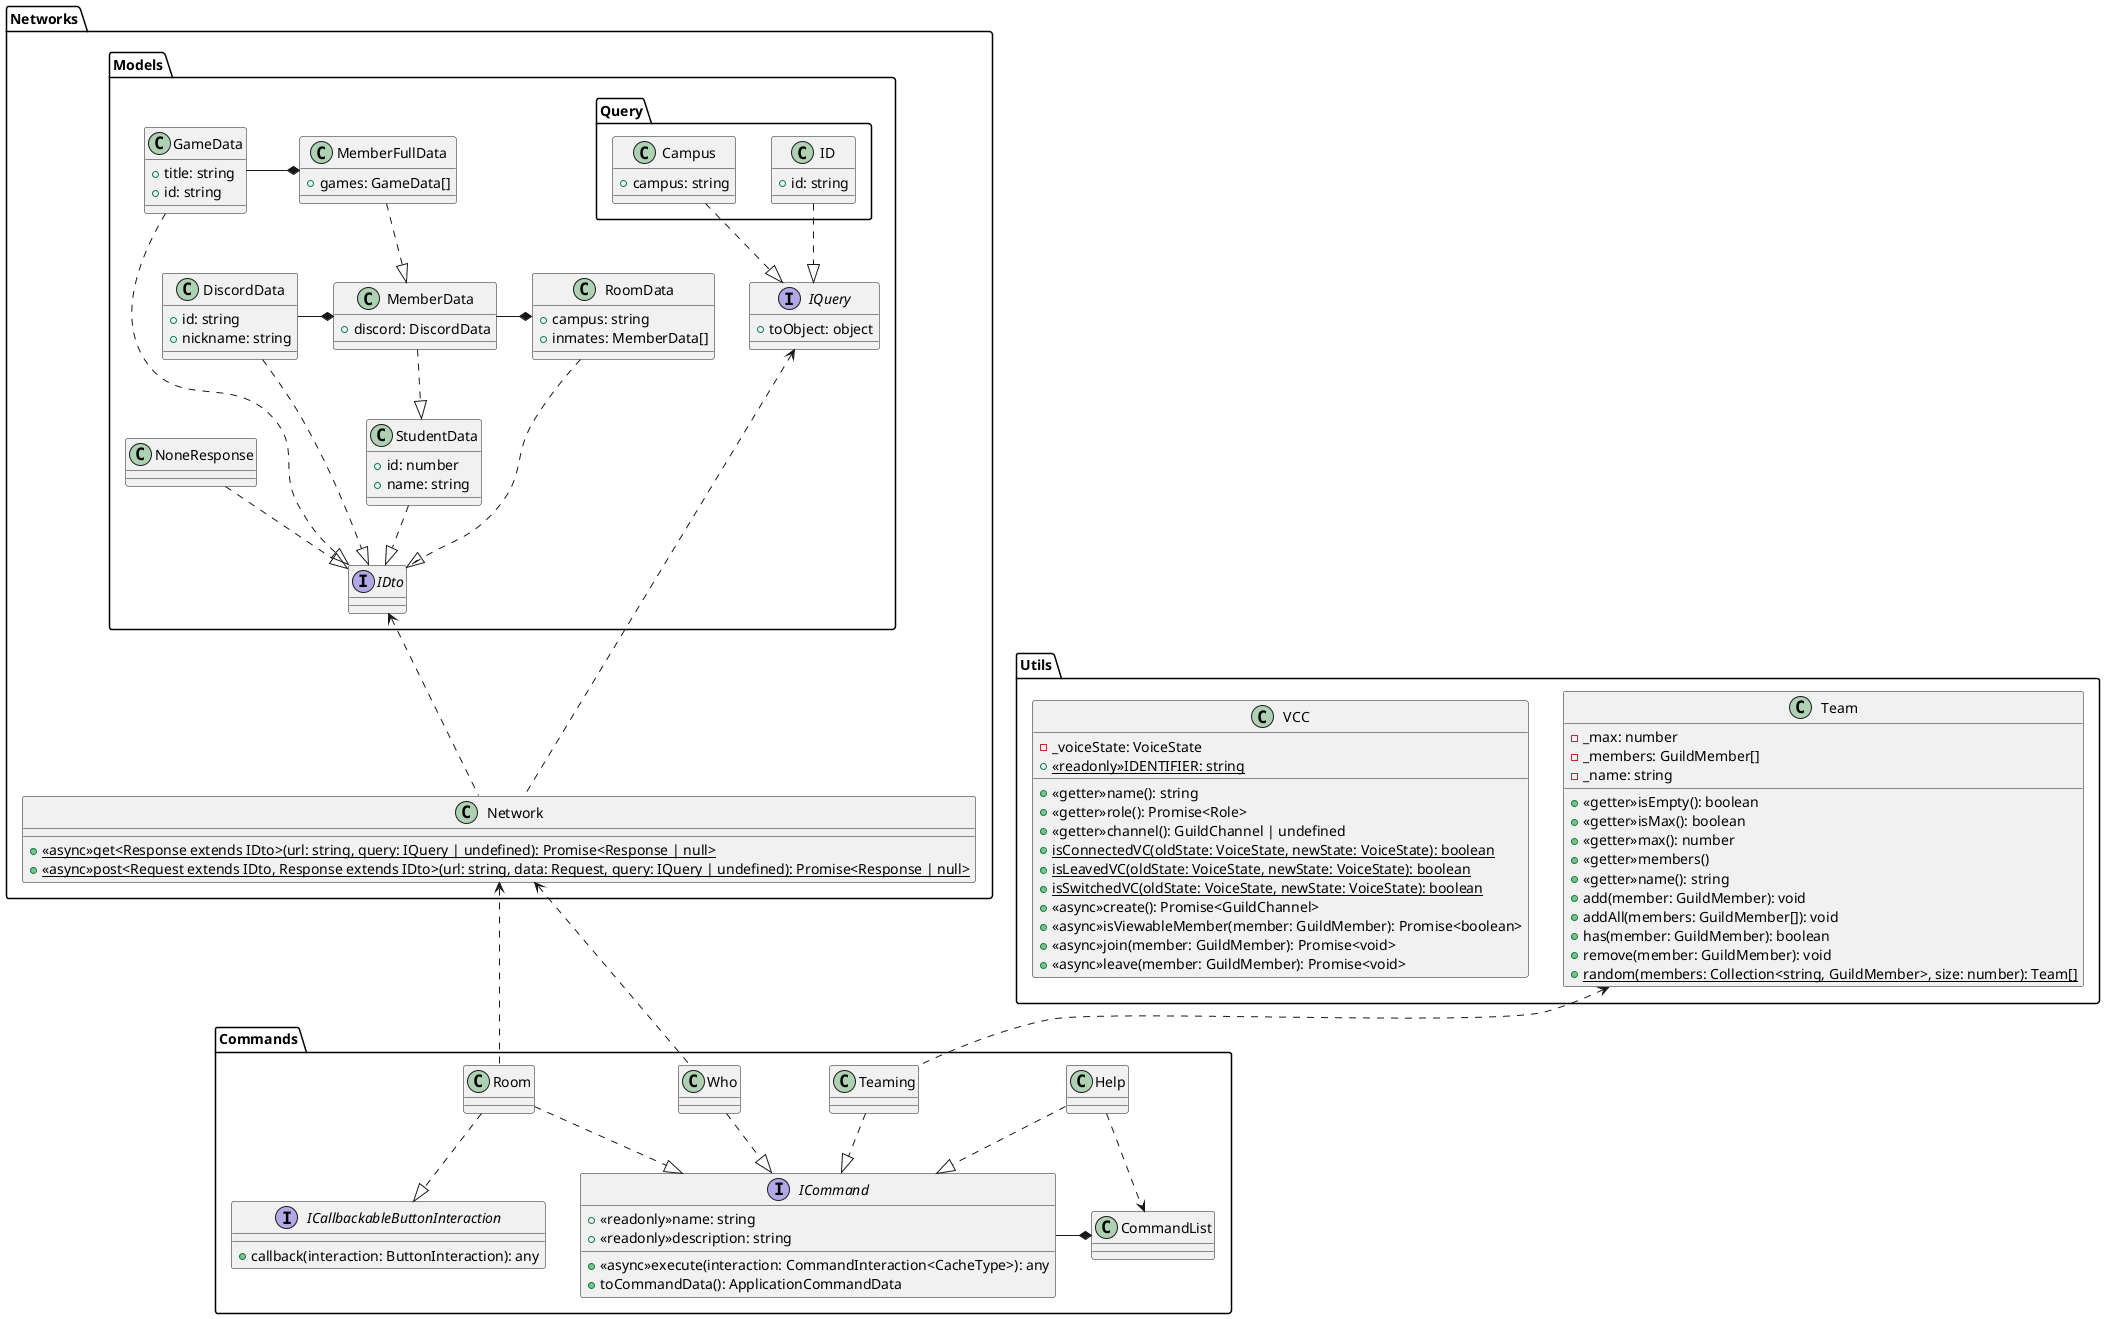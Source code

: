 @startuml Discord-bot

package Commands
{
    interface ICommand
    {
        +<<readonly>>name: string
        +<<readonly>>description: string
        +<<async>>execute(interaction: CommandInteraction<CacheType>): any
        +toCommandData(): ApplicationCommandData
    }
    interface ICallbackableButtonInteraction
    {
        +callback(interaction: ButtonInteraction): any
    }
    class CommandList
    class Help
    class Room
    class Teaming
    class Who
}

package Networks
{
    package Models
    {
        package Query
        {
            class ID
            {
                +id: string
            }

            class Campus 
            {
                +campus: string
            }
        }

        class RoomData
        {
            +campus: string
            +inmates: MemberData[]
        }

        class DiscordData
        {
            +id: string
            +nickname: string
        }

        class GameData
        {
            +title: string
            +id: string
        }

        class MemberData
        {
            +discord: DiscordData
        }

        class MemberFullData
        {
            +games: GameData[]
        }

        class StudentData 
        {
            +id: number
            +name: string
        }

        class NoneResponse
        interface IDto
        interface IQuery
        {
            +toObject: object
        }
    }

    class Network
    {
        +<<async>>{static}get<Response extends IDto>(url: string, query: IQuery | undefined): Promise<Response | null>
        +<<async>>{static}post<Request extends IDto, Response extends IDto>(url: string, data: Request, query: IQuery | undefined): Promise<Response | null>
    }
}

package Utils
{
    class Team
    {
        -_max: number
        -_members: GuildMember[]
        -_name: string
        +<<getter>>isEmpty(): boolean
        +<<getter>>isMax(): boolean
        +<<getter>>max(): number
        +<<getter>>members()
        +<<getter>>name(): string
        +add(member: GuildMember): void
        +addAll(members: GuildMember[]): void
        +has(member: GuildMember): boolean
        +remove(member: GuildMember): void
        +{static}random(members: Collection<string, GuildMember>, size: number): Team[]
    }

    class VCC
    {
        -_voiceState: VoiceState
        +<<getter>>name(): string
        +<<getter>>role(): Promise<Role>
        +<<getter>>channel(): GuildChannel | undefined
        +<<readonly>>{static}IDENTIFIER: string
        +{static}isConnectedVC(oldState: VoiceState, newState: VoiceState): boolean
        +{static}isLeavedVC(oldState: VoiceState, newState: VoiceState): boolean
        +{static}isSwitchedVC(oldState: VoiceState, newState: VoiceState): boolean
        +<<async>>create(): Promise<GuildChannel>
        +<<async>>isViewableMember(member: GuildMember): Promise<boolean>
        +<<async>>join(member: GuildMember): Promise<void>
        +<<async>>leave(member: GuildMember): Promise<void>
    }
}

Help ..|> ICommand
Room ..|> ICommand
Teaming ..|> ICommand
Who ..|> ICommand

RoomData ..|> IDto
DiscordData ..|> IDto
GameData ..|> IDto
StudentData ..|> IDto
NoneResponse ..|> IDto
MemberData ..|> StudentData
MemberFullData ..|> MemberData

Room ..|> ICallbackableButtonInteraction

Campus ..|> IQuery
ID ..|> IQuery

ICommand -* CommandList
DiscordData -* MemberData
GameData -* MemberFullData
MemberData -* RoomData

Help ..> CommandList
Teaming .up.> Team
Room .up.> Network
Who .up.> Network
Network .up.> IQuery
Network .up.> IDto

@enduml